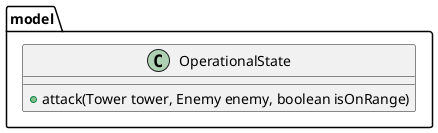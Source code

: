 @startuml
'https://plantuml.com/class-diagram

package model {
    class OperationalState {
        + attack(Tower tower, Enemy enemy, boolean isOnRange)
    }
}

@enduml